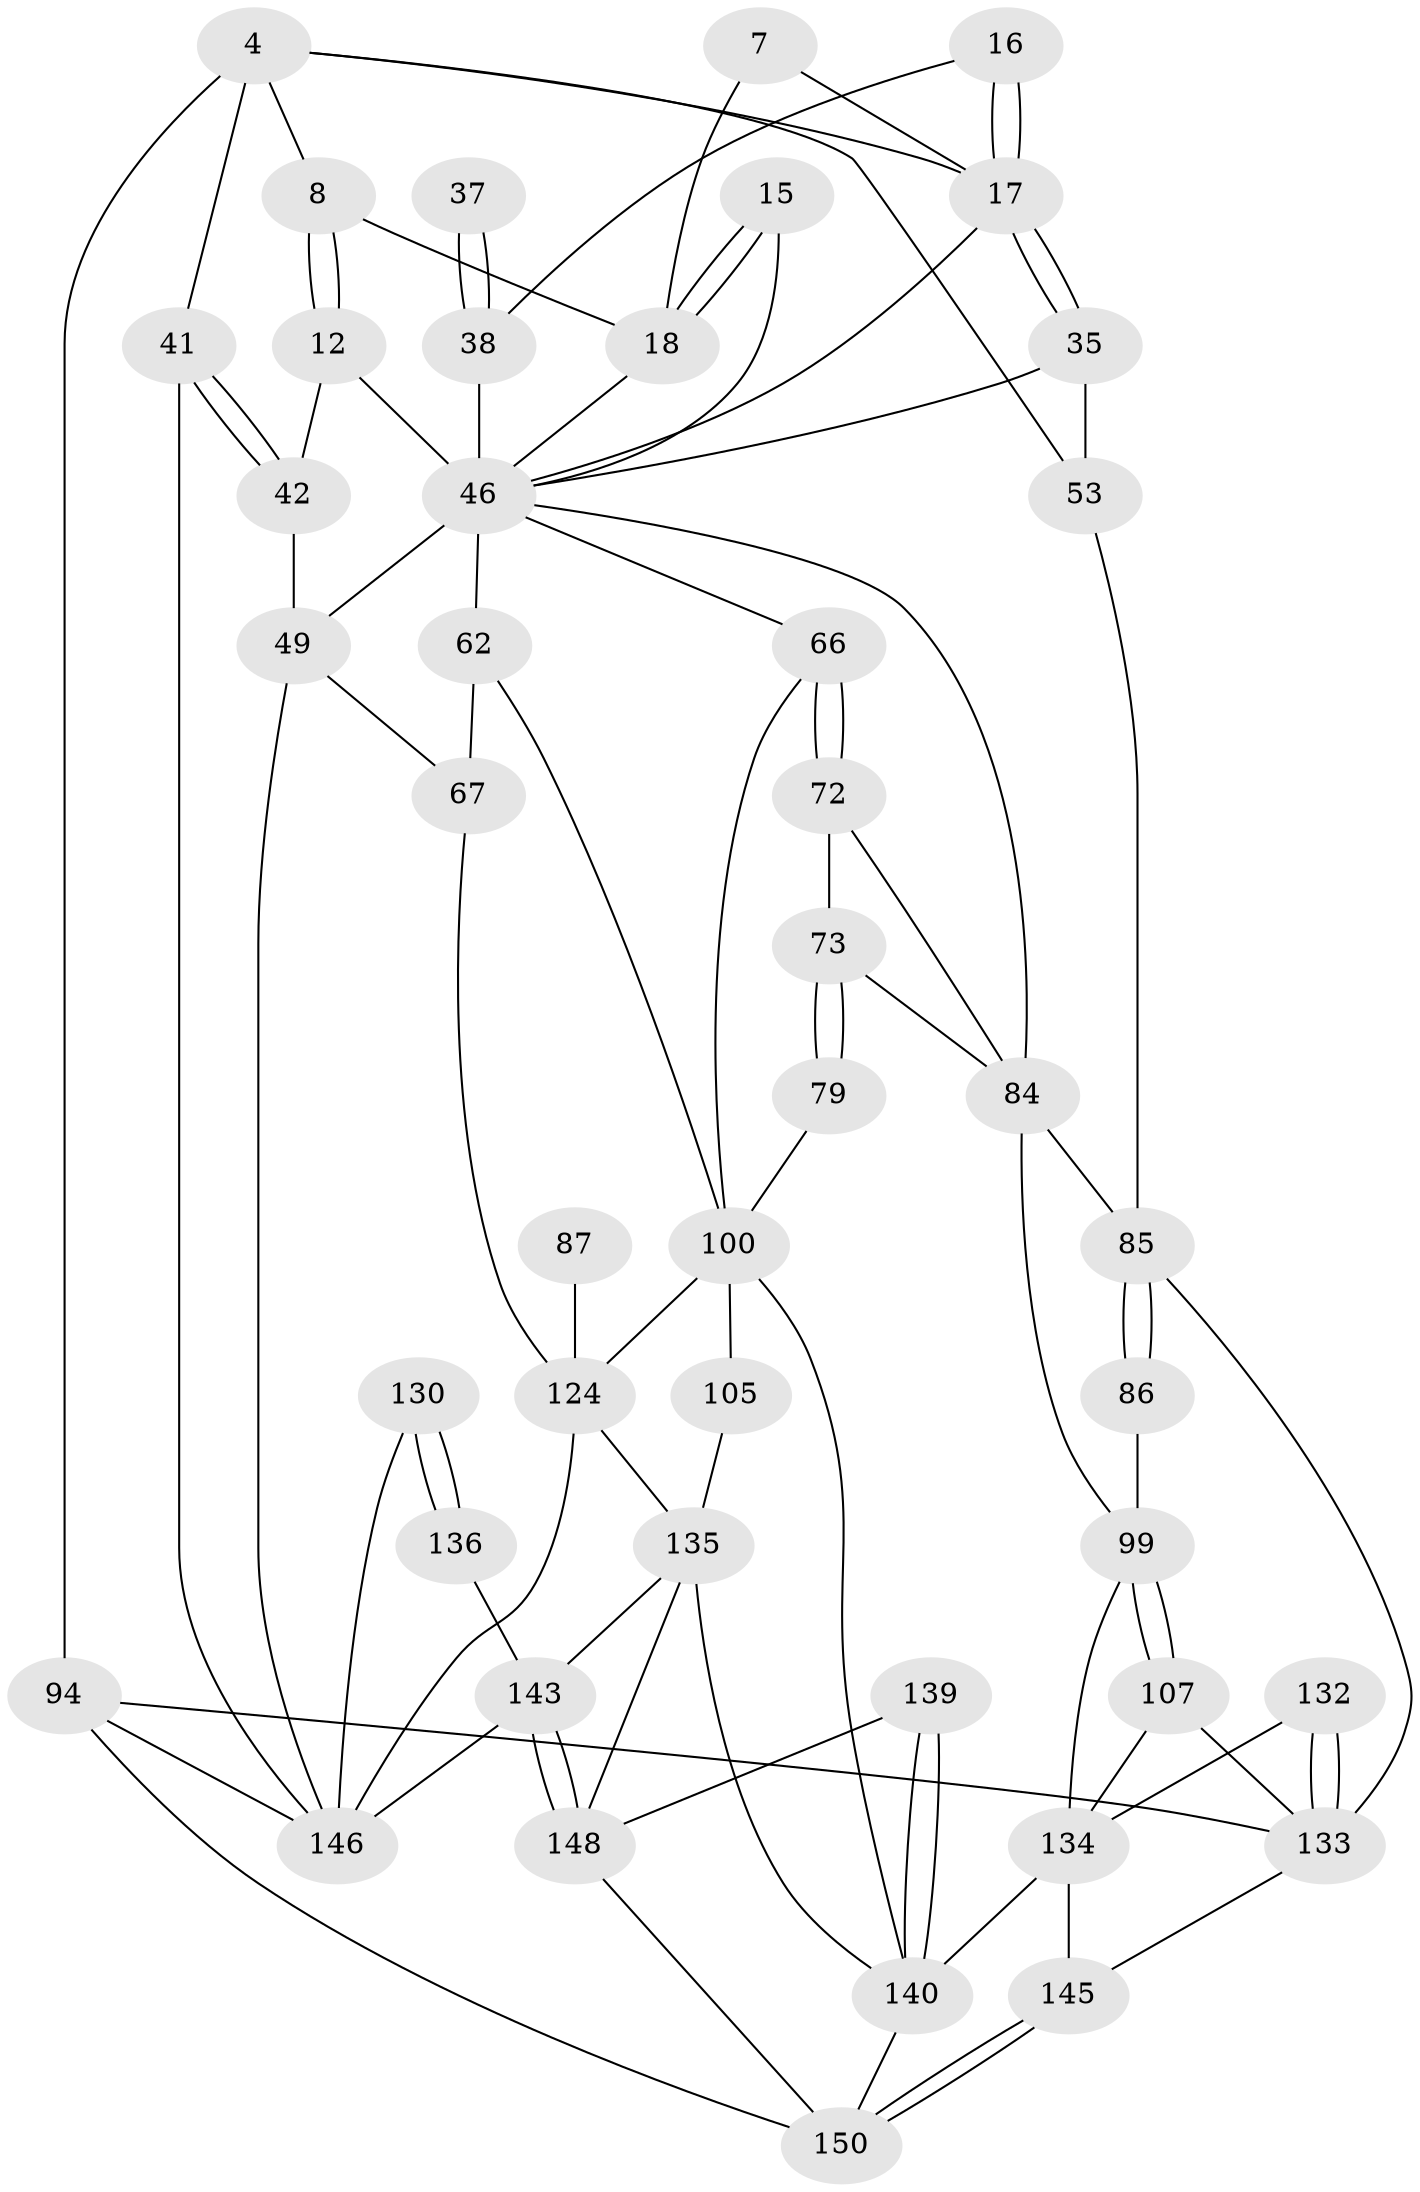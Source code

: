 // original degree distribution, {3: 0.02666666666666667, 6: 0.23333333333333334, 4: 0.22, 5: 0.52}
// Generated by graph-tools (version 1.1) at 2025/06/03/04/25 22:06:45]
// undirected, 45 vertices, 94 edges
graph export_dot {
graph [start="1"]
  node [color=gray90,style=filled];
  4 [pos="+0+0",super="+3"];
  7 [pos="+0.7191087628437994+0"];
  8 [pos="+0.8314230894651141+0.009159944583835504",super="+1+2"];
  12 [pos="+0.8740324829672426+0.07818910656659768",super="+11"];
  15 [pos="+0.685636914256207+0.06932801526217207"];
  16 [pos="+0.4570229849698993+0.028908387627358922"];
  17 [pos="+0.32531034978691864+0.13918213447727595",super="+5+6+13"];
  18 [pos="+0.794748551125593+0.10374988506749601",super="+9+10"];
  35 [pos="+0.32285388488114497+0.14200217796170922",super="+34"];
  37 [pos="+0.5505710420802188+0.267851982701869"];
  38 [pos="+0.5503084906230059+0.2688367601669736",super="+31+22"];
  41 [pos="+1+0.2797604496762448",super="+36"];
  42 [pos="+0.9801352780865167+0.26897900045459094",super="+29"];
  46 [pos="+0.39176895077981666+0.3170959666722786",super="+45+33+39"];
  49 [pos="+0.7963778301026927+0.41473829550561603",super="+48+43"];
  53 [pos="+0+0",super="+40"];
  62 [pos="+0.6199341576545575+0.40682613422136815",super="+51"];
  66 [pos="+0.4560951178293921+0.5130112295397451",super="+61"];
  67 [pos="+0.6562901633271794+0.4260411671149438",super="+52"];
  72 [pos="+0.4058235698724234+0.45137084652265075",super="+60"];
  73 [pos="+0.3494909286340771+0.4788404259407083",super="+68+69"];
  79 [pos="+0.2689968256605613+0.5393660349473243"];
  84 [pos="+0.12193466247663048+0.5323901218862621",super="+71"];
  85 [pos="+0.055045866954686065+0.43495140339569",super="+80"];
  86 [pos="+0.059663340254047306+0.5801445854958174"];
  87 [pos="+0.5965423676156218+0.5897744483301731"];
  94 [pos="+1+1",super="+83"];
  99 [pos="+0.08493931824423614+0.5984871553793337",super="+93+98"];
  100 [pos="+0.3143775939646809+0.6563833919238944",super="+91+89"];
  105 [pos="+0.4008379982874043+0.6990243532053778"];
  107 [pos="+0.08581401940767375+0.6585940273397739",super="+104"];
  124 [pos="+0.6651918489023034+0.7817417201198348",super="+113+90"];
  130 [pos="+0.8200813261466692+0.723978376535743",super="+129"];
  132 [pos="+0.09955205963626053+0.8250800911420773",super="+115"];
  133 [pos="+0.013698136370558311+0.9325846718018869",super="+82+81+108"];
  134 [pos="+0.17546658067796198+0.8134889311087286",super="+123+122"];
  135 [pos="+0.5918309644075234+0.8566763869485995",super="+117+127+118+116"];
  136 [pos="+0.8526931406257428+0.8475588226398724"];
  139 [pos="+0.4285459118783963+0.8952192858998698"];
  140 [pos="+0.3642878325532672+0.9428248813109043",super="+121+120+101+131"];
  143 [pos="+0.6905046273805915+1",super="+138+126+137"];
  145 [pos="+0.19696200489195076+0.9504213216048802",super="+144"];
  146 [pos="+0.8572664323415601+0.8741943580644537",super="+96+128"];
  148 [pos="+0.6895691180879506+1",super="+142+141"];
  150 [pos="+0.09258094924441303+1",super="+149"];
  4 -- 94 [weight=2];
  4 -- 8;
  4 -- 17;
  4 -- 53;
  4 -- 41;
  7 -- 18;
  7 -- 17;
  8 -- 12 [weight=2];
  8 -- 12;
  8 -- 18;
  12 -- 42;
  12 -- 46;
  15 -- 18 [weight=2];
  15 -- 18;
  15 -- 46;
  16 -- 17 [weight=2];
  16 -- 17;
  16 -- 38;
  17 -- 35;
  17 -- 35;
  17 -- 46;
  18 -- 46;
  35 -- 53 [weight=2];
  35 -- 46;
  37 -- 38 [weight=3];
  37 -- 38;
  38 -- 46 [weight=3];
  41 -- 42 [weight=2];
  41 -- 42;
  41 -- 146;
  42 -- 49 [weight=2];
  46 -- 66;
  46 -- 62;
  46 -- 49 [weight=2];
  46 -- 84;
  49 -- 67;
  49 -- 146 [weight=2];
  53 -- 85;
  62 -- 67 [weight=2];
  62 -- 100;
  66 -- 72 [weight=2];
  66 -- 72;
  66 -- 100;
  67 -- 124;
  72 -- 73 [weight=2];
  72 -- 84;
  73 -- 79 [weight=2];
  73 -- 79;
  73 -- 84;
  79 -- 100;
  84 -- 85 [weight=2];
  84 -- 99 [weight=2];
  85 -- 86 [weight=2];
  85 -- 86;
  85 -- 133;
  86 -- 99;
  87 -- 124 [weight=3];
  94 -- 150 [weight=2];
  94 -- 133;
  94 -- 146;
  99 -- 107 [weight=2];
  99 -- 107;
  99 -- 134;
  100 -- 105 [weight=2];
  100 -- 140;
  100 -- 124 [weight=2];
  105 -- 135;
  107 -- 133;
  107 -- 134;
  124 -- 146;
  124 -- 135 [weight=4];
  130 -- 136 [weight=2];
  130 -- 136;
  130 -- 146 [weight=2];
  132 -- 133 [weight=2];
  132 -- 133;
  132 -- 134 [weight=2];
  133 -- 145;
  134 -- 140 [weight=2];
  134 -- 145 [weight=2];
  135 -- 148;
  135 -- 143;
  135 -- 140 [weight=2];
  136 -- 143;
  139 -- 140 [weight=2];
  139 -- 140;
  139 -- 148;
  140 -- 150;
  143 -- 148 [weight=2];
  143 -- 148;
  143 -- 146 [weight=2];
  145 -- 150;
  145 -- 150;
  148 -- 150;
}
